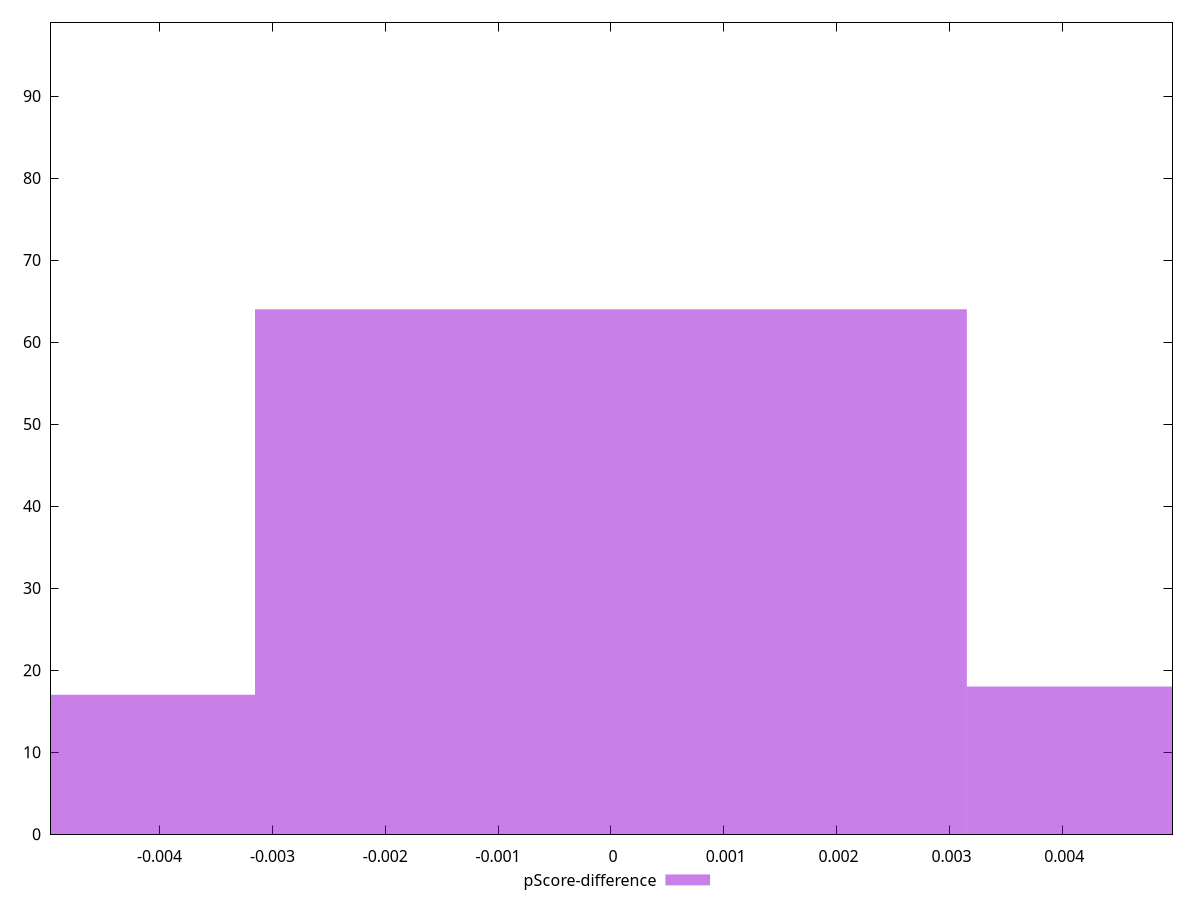 reset

$pScoreDifference <<EOF
0 64
0.006308119712130684 18
-0.006308119712130684 17
EOF

set key outside below
set boxwidth 0.006308119712130684
set xrange [-0.004970719539451676:0.004976576343875605]
set yrange [0:99]
set trange [0:99]
set style fill transparent solid 0.5 noborder
set terminal svg size 640, 490 enhanced background rgb 'white'
set output "reports/report_00027_2021-02-24T12-40-31.850Z/largest-contentful-paint/samples/card/pScore-difference/histogram.svg"

plot $pScoreDifference title "pScore-difference" with boxes

reset

